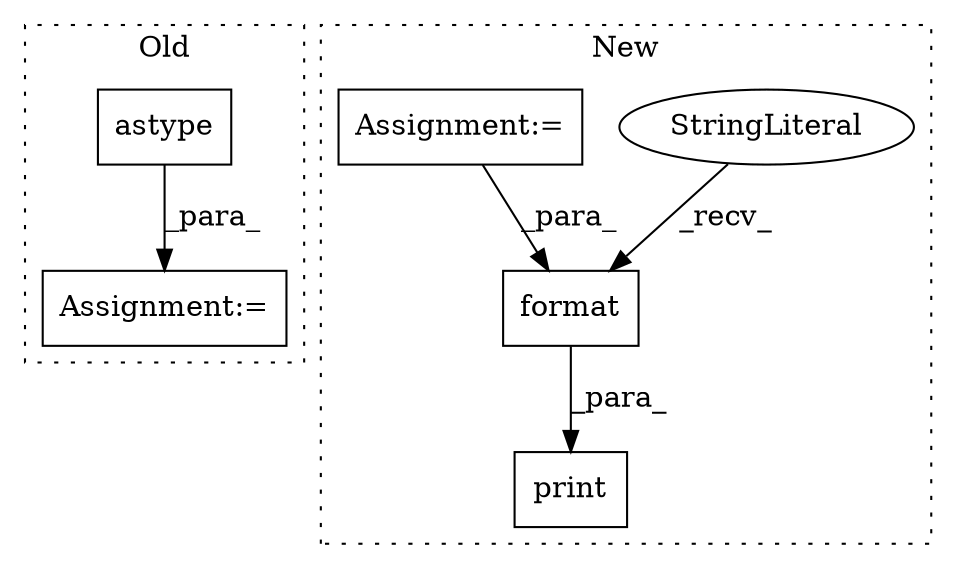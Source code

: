 digraph G {
subgraph cluster0 {
1 [label="astype" a="32" s="4369,4386" l="7,1" shape="box"];
3 [label="Assignment:=" a="7" s="4295" l="1" shape="box"];
label = "Old";
style="dotted";
}
subgraph cluster1 {
2 [label="print" a="32" s="4630,4682" l="6,1" shape="box"];
4 [label="format" a="32" s="4647,4681" l="7,1" shape="box"];
5 [label="StringLiteral" a="45" s="4636" l="10" shape="ellipse"];
6 [label="Assignment:=" a="7" s="4562" l="1" shape="box"];
label = "New";
style="dotted";
}
1 -> 3 [label="_para_"];
4 -> 2 [label="_para_"];
5 -> 4 [label="_recv_"];
6 -> 4 [label="_para_"];
}